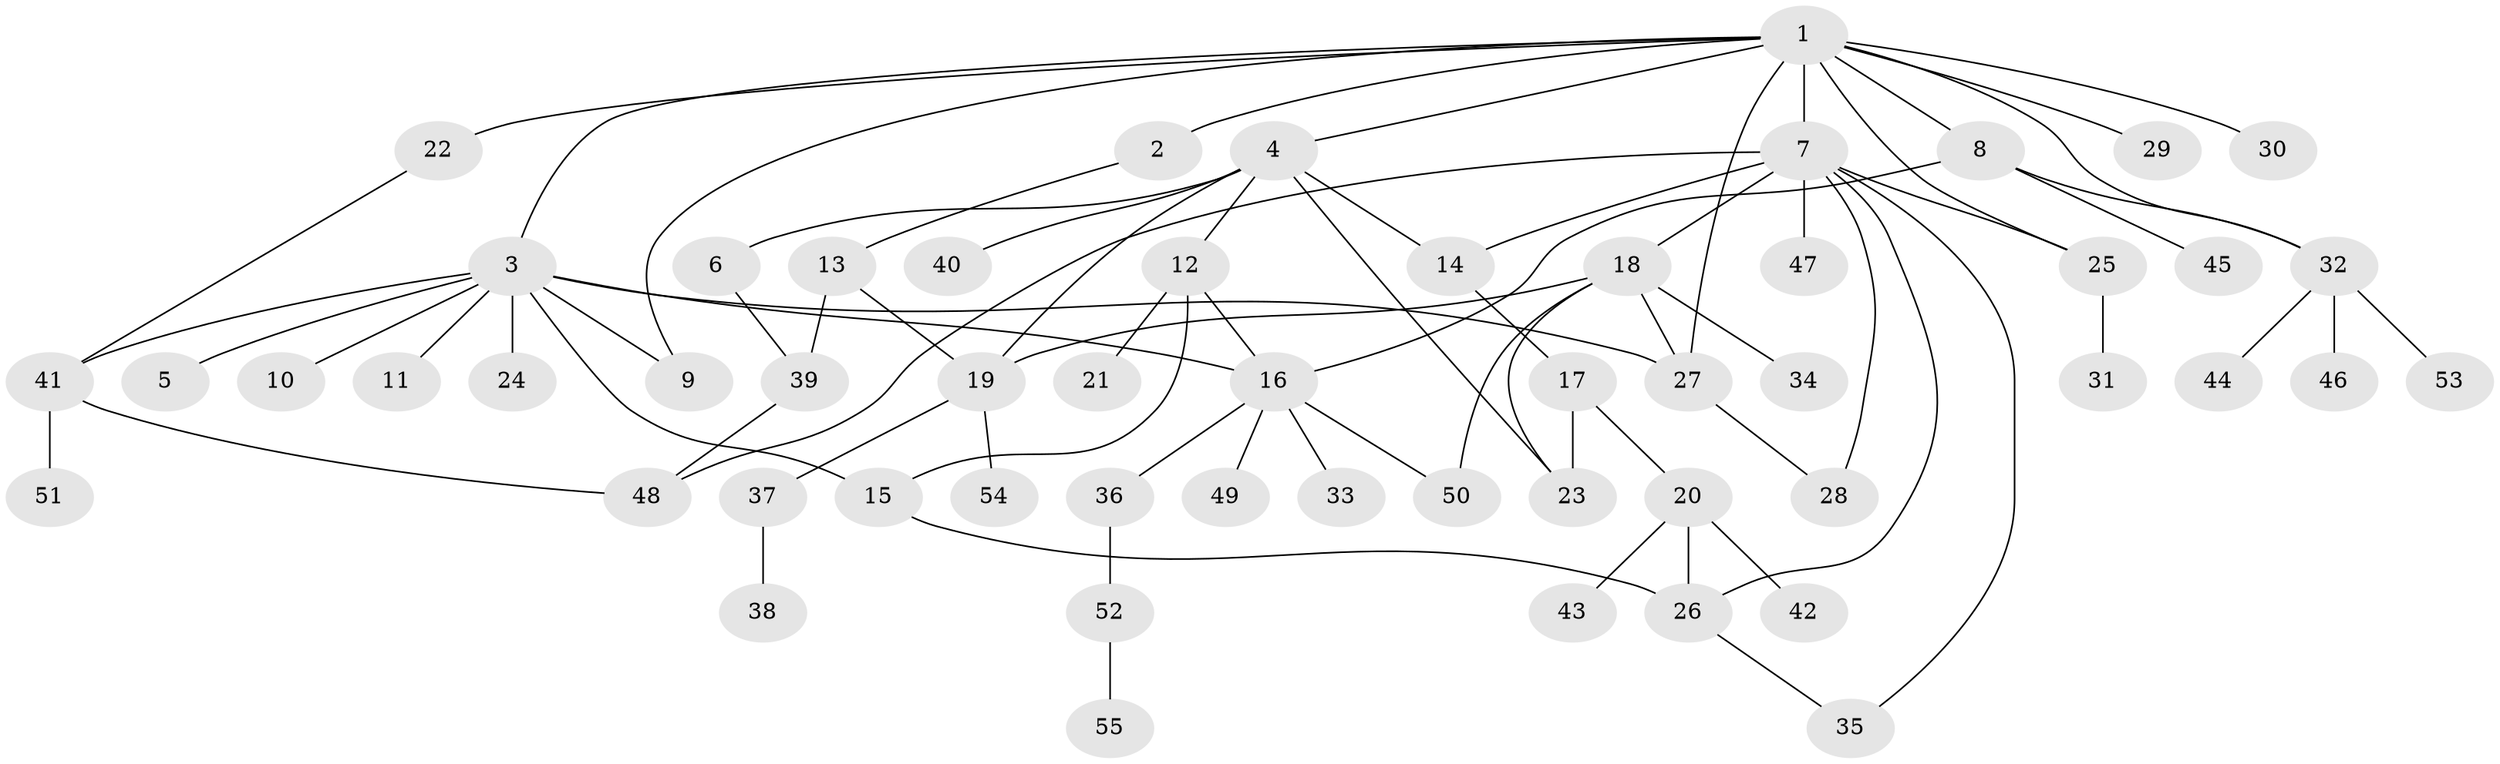 // original degree distribution, {22: 0.009174311926605505, 3: 0.10091743119266056, 12: 0.009174311926605505, 8: 0.01834862385321101, 1: 0.5137614678899083, 2: 0.1834862385321101, 5: 0.01834862385321101, 10: 0.009174311926605505, 4: 0.10091743119266056, 6: 0.027522935779816515, 7: 0.009174311926605505}
// Generated by graph-tools (version 1.1) at 2025/35/03/09/25 02:35:44]
// undirected, 55 vertices, 76 edges
graph export_dot {
graph [start="1"]
  node [color=gray90,style=filled];
  1;
  2;
  3;
  4;
  5;
  6;
  7;
  8;
  9;
  10;
  11;
  12;
  13;
  14;
  15;
  16;
  17;
  18;
  19;
  20;
  21;
  22;
  23;
  24;
  25;
  26;
  27;
  28;
  29;
  30;
  31;
  32;
  33;
  34;
  35;
  36;
  37;
  38;
  39;
  40;
  41;
  42;
  43;
  44;
  45;
  46;
  47;
  48;
  49;
  50;
  51;
  52;
  53;
  54;
  55;
  1 -- 2 [weight=2.0];
  1 -- 3 [weight=1.0];
  1 -- 4 [weight=1.0];
  1 -- 7 [weight=9.0];
  1 -- 8 [weight=1.0];
  1 -- 9 [weight=1.0];
  1 -- 22 [weight=1.0];
  1 -- 25 [weight=1.0];
  1 -- 27 [weight=1.0];
  1 -- 29 [weight=1.0];
  1 -- 30 [weight=1.0];
  1 -- 32 [weight=1.0];
  2 -- 13 [weight=1.0];
  3 -- 5 [weight=2.0];
  3 -- 9 [weight=1.0];
  3 -- 10 [weight=1.0];
  3 -- 11 [weight=1.0];
  3 -- 15 [weight=1.0];
  3 -- 16 [weight=1.0];
  3 -- 24 [weight=1.0];
  3 -- 27 [weight=1.0];
  3 -- 41 [weight=1.0];
  4 -- 6 [weight=1.0];
  4 -- 12 [weight=1.0];
  4 -- 14 [weight=1.0];
  4 -- 19 [weight=1.0];
  4 -- 23 [weight=1.0];
  4 -- 40 [weight=1.0];
  6 -- 39 [weight=1.0];
  7 -- 14 [weight=1.0];
  7 -- 18 [weight=1.0];
  7 -- 25 [weight=1.0];
  7 -- 26 [weight=1.0];
  7 -- 28 [weight=1.0];
  7 -- 35 [weight=1.0];
  7 -- 47 [weight=1.0];
  7 -- 48 [weight=1.0];
  8 -- 16 [weight=1.0];
  8 -- 32 [weight=1.0];
  8 -- 45 [weight=1.0];
  12 -- 15 [weight=1.0];
  12 -- 16 [weight=1.0];
  12 -- 21 [weight=5.0];
  13 -- 19 [weight=1.0];
  13 -- 39 [weight=1.0];
  14 -- 17 [weight=1.0];
  15 -- 26 [weight=2.0];
  16 -- 33 [weight=1.0];
  16 -- 36 [weight=1.0];
  16 -- 49 [weight=1.0];
  16 -- 50 [weight=1.0];
  17 -- 20 [weight=1.0];
  17 -- 23 [weight=3.0];
  18 -- 19 [weight=1.0];
  18 -- 23 [weight=1.0];
  18 -- 27 [weight=1.0];
  18 -- 34 [weight=1.0];
  18 -- 50 [weight=1.0];
  19 -- 37 [weight=1.0];
  19 -- 54 [weight=1.0];
  20 -- 26 [weight=1.0];
  20 -- 42 [weight=1.0];
  20 -- 43 [weight=1.0];
  22 -- 41 [weight=1.0];
  25 -- 31 [weight=1.0];
  26 -- 35 [weight=1.0];
  27 -- 28 [weight=1.0];
  32 -- 44 [weight=1.0];
  32 -- 46 [weight=1.0];
  32 -- 53 [weight=1.0];
  36 -- 52 [weight=1.0];
  37 -- 38 [weight=1.0];
  39 -- 48 [weight=1.0];
  41 -- 48 [weight=1.0];
  41 -- 51 [weight=1.0];
  52 -- 55 [weight=1.0];
}
